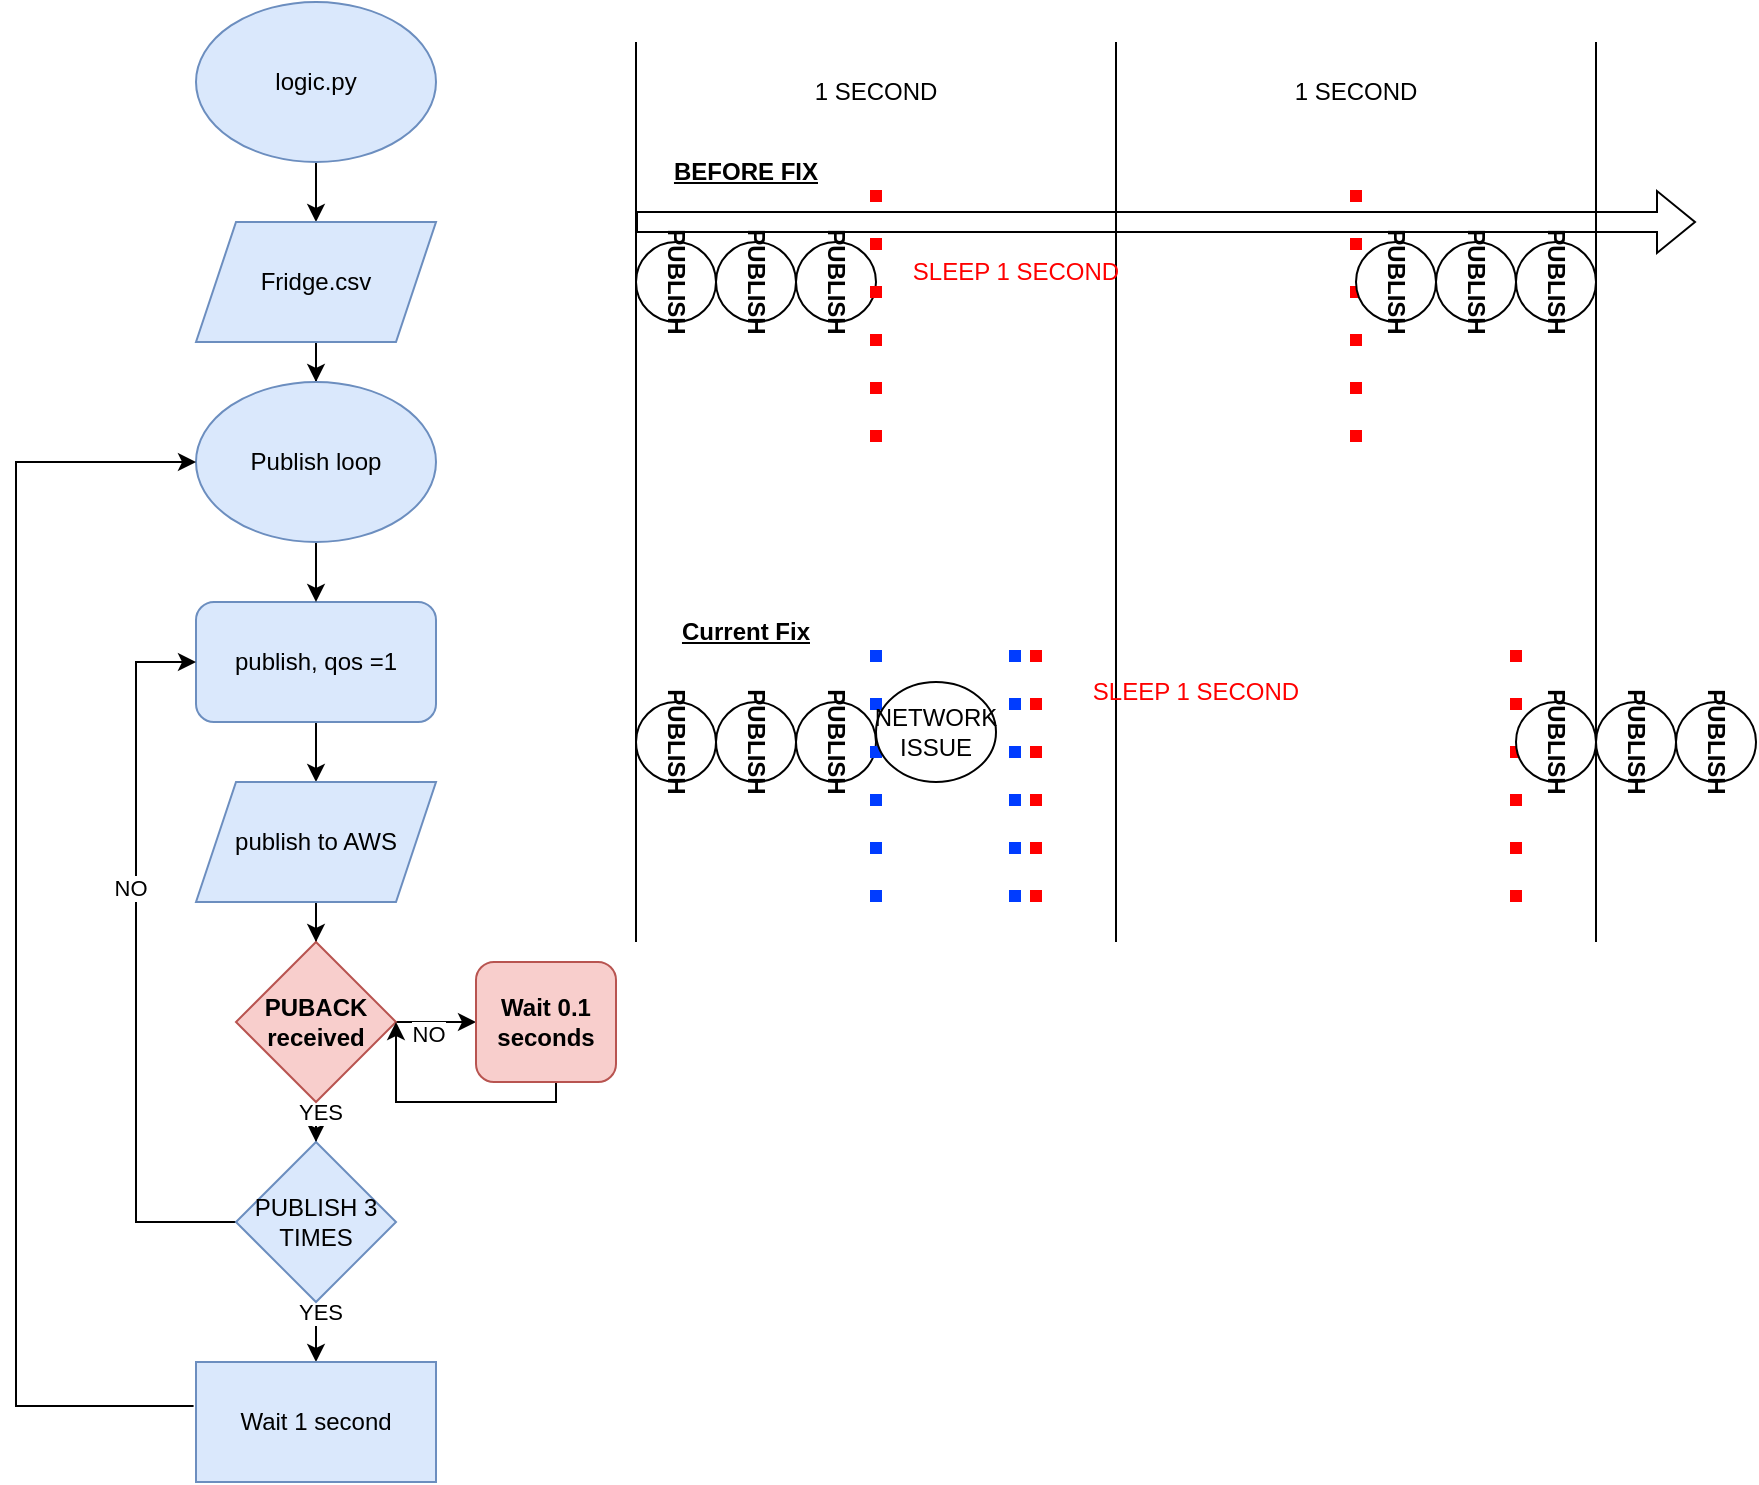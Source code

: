 <mxfile version="25.0.3">
  <diagram name="Page-1" id="LEE5tmF4zqWpKEdJajUW">
    <mxGraphModel dx="1385" dy="795" grid="1" gridSize="10" guides="1" tooltips="1" connect="1" arrows="1" fold="1" page="1" pageScale="1" pageWidth="850" pageHeight="1100" math="0" shadow="0">
      <root>
        <mxCell id="0" />
        <mxCell id="1" parent="0" />
        <mxCell id="XzoGnPjsIYAdq6IzS3uf-3" value="" style="edgeStyle=orthogonalEdgeStyle;rounded=0;orthogonalLoop=1;jettySize=auto;html=1;" parent="1" source="XzoGnPjsIYAdq6IzS3uf-1" target="XzoGnPjsIYAdq6IzS3uf-2" edge="1">
          <mxGeometry relative="1" as="geometry" />
        </mxCell>
        <mxCell id="XzoGnPjsIYAdq6IzS3uf-1" value="logic.py" style="ellipse;whiteSpace=wrap;html=1;fillColor=#dae8fc;strokeColor=#6c8ebf;" parent="1" vertex="1">
          <mxGeometry x="220" y="60" width="120" height="80" as="geometry" />
        </mxCell>
        <mxCell id="XzoGnPjsIYAdq6IzS3uf-10" value="" style="edgeStyle=orthogonalEdgeStyle;rounded=0;orthogonalLoop=1;jettySize=auto;html=1;" parent="1" source="XzoGnPjsIYAdq6IzS3uf-2" target="XzoGnPjsIYAdq6IzS3uf-9" edge="1">
          <mxGeometry relative="1" as="geometry" />
        </mxCell>
        <mxCell id="XzoGnPjsIYAdq6IzS3uf-2" value="Fridge.csv" style="shape=parallelogram;perimeter=parallelogramPerimeter;whiteSpace=wrap;html=1;fixedSize=1;fillColor=#dae8fc;strokeColor=#6c8ebf;" parent="1" vertex="1">
          <mxGeometry x="220" y="170" width="120" height="60" as="geometry" />
        </mxCell>
        <mxCell id="XzoGnPjsIYAdq6IzS3uf-8" value="" style="edgeStyle=orthogonalEdgeStyle;rounded=0;orthogonalLoop=1;jettySize=auto;html=1;" parent="1" source="XzoGnPjsIYAdq6IzS3uf-4" target="XzoGnPjsIYAdq6IzS3uf-7" edge="1">
          <mxGeometry relative="1" as="geometry" />
        </mxCell>
        <mxCell id="XzoGnPjsIYAdq6IzS3uf-4" value="publish, qos =1" style="rounded=1;whiteSpace=wrap;html=1;fillColor=#dae8fc;strokeColor=#6c8ebf;" parent="1" vertex="1">
          <mxGeometry x="220" y="360" width="120" height="60" as="geometry" />
        </mxCell>
        <mxCell id="XzoGnPjsIYAdq6IzS3uf-18" value="" style="edgeStyle=orthogonalEdgeStyle;rounded=0;orthogonalLoop=1;jettySize=auto;html=1;" parent="1" source="XzoGnPjsIYAdq6IzS3uf-7" target="XzoGnPjsIYAdq6IzS3uf-17" edge="1">
          <mxGeometry relative="1" as="geometry" />
        </mxCell>
        <mxCell id="XzoGnPjsIYAdq6IzS3uf-7" value="publish to AWS" style="shape=parallelogram;perimeter=parallelogramPerimeter;whiteSpace=wrap;html=1;fixedSize=1;fillColor=#dae8fc;strokeColor=#6c8ebf;" parent="1" vertex="1">
          <mxGeometry x="220" y="450" width="120" height="60" as="geometry" />
        </mxCell>
        <mxCell id="XzoGnPjsIYAdq6IzS3uf-12" value="" style="edgeStyle=orthogonalEdgeStyle;rounded=0;orthogonalLoop=1;jettySize=auto;html=1;" parent="1" source="XzoGnPjsIYAdq6IzS3uf-9" target="XzoGnPjsIYAdq6IzS3uf-4" edge="1">
          <mxGeometry relative="1" as="geometry" />
        </mxCell>
        <mxCell id="XzoGnPjsIYAdq6IzS3uf-9" value="Publish loop" style="ellipse;whiteSpace=wrap;html=1;fillColor=#dae8fc;strokeColor=#6c8ebf;" parent="1" vertex="1">
          <mxGeometry x="220" y="250" width="120" height="80" as="geometry" />
        </mxCell>
        <mxCell id="XzoGnPjsIYAdq6IzS3uf-23" value="" style="edgeStyle=orthogonalEdgeStyle;rounded=0;orthogonalLoop=1;jettySize=auto;html=1;" parent="1" source="XzoGnPjsIYAdq6IzS3uf-17" target="XzoGnPjsIYAdq6IzS3uf-22" edge="1">
          <mxGeometry relative="1" as="geometry" />
        </mxCell>
        <mxCell id="XzoGnPjsIYAdq6IzS3uf-29" value="NO" style="edgeLabel;html=1;align=center;verticalAlign=middle;resizable=0;points=[];" parent="XzoGnPjsIYAdq6IzS3uf-23" vertex="1" connectable="0">
          <mxGeometry x="-0.2" y="-6" relative="1" as="geometry">
            <mxPoint as="offset" />
          </mxGeometry>
        </mxCell>
        <mxCell id="XzoGnPjsIYAdq6IzS3uf-119" value="" style="edgeStyle=orthogonalEdgeStyle;rounded=0;orthogonalLoop=1;jettySize=auto;html=1;" parent="1" source="XzoGnPjsIYAdq6IzS3uf-17" target="XzoGnPjsIYAdq6IzS3uf-118" edge="1">
          <mxGeometry relative="1" as="geometry" />
        </mxCell>
        <mxCell id="XzoGnPjsIYAdq6IzS3uf-132" value="YES" style="edgeLabel;html=1;align=center;verticalAlign=middle;resizable=0;points=[];" parent="XzoGnPjsIYAdq6IzS3uf-119" vertex="1" connectable="0">
          <mxGeometry x="0.5" y="2" relative="1" as="geometry">
            <mxPoint as="offset" />
          </mxGeometry>
        </mxCell>
        <mxCell id="XzoGnPjsIYAdq6IzS3uf-17" value="&lt;div&gt;PUBACK&lt;/div&gt;&lt;div&gt;received&lt;br&gt;&lt;/div&gt;" style="rhombus;whiteSpace=wrap;html=1;fillColor=#f8cecc;strokeColor=#b85450;fontStyle=1" parent="1" vertex="1">
          <mxGeometry x="240" y="530" width="80" height="80" as="geometry" />
        </mxCell>
        <mxCell id="XzoGnPjsIYAdq6IzS3uf-20" style="edgeStyle=orthogonalEdgeStyle;rounded=0;orthogonalLoop=1;jettySize=auto;html=1;entryX=0;entryY=0.5;entryDx=0;entryDy=0;exitX=0;exitY=0.5;exitDx=0;exitDy=0;" parent="1" edge="1">
          <mxGeometry relative="1" as="geometry">
            <mxPoint x="220" y="390" as="targetPoint" />
            <mxPoint x="240" y="670" as="sourcePoint" />
            <Array as="points">
              <mxPoint x="190" y="670" />
              <mxPoint x="190" y="390" />
            </Array>
          </mxGeometry>
        </mxCell>
        <mxCell id="XzoGnPjsIYAdq6IzS3uf-21" value="NO" style="edgeLabel;html=1;align=center;verticalAlign=middle;resizable=0;points=[];" parent="XzoGnPjsIYAdq6IzS3uf-20" vertex="1" connectable="0">
          <mxGeometry x="0.206" y="3" relative="1" as="geometry">
            <mxPoint as="offset" />
          </mxGeometry>
        </mxCell>
        <mxCell id="XzoGnPjsIYAdq6IzS3uf-28" style="edgeStyle=orthogonalEdgeStyle;rounded=0;orthogonalLoop=1;jettySize=auto;html=1;" parent="1" edge="1">
          <mxGeometry relative="1" as="geometry">
            <mxPoint x="320" y="570" as="targetPoint" />
            <mxPoint x="395" y="590" as="sourcePoint" />
            <Array as="points">
              <mxPoint x="400" y="590" />
              <mxPoint x="400" y="610" />
              <mxPoint x="320" y="610" />
            </Array>
          </mxGeometry>
        </mxCell>
        <mxCell id="XzoGnPjsIYAdq6IzS3uf-22" value="Wait 0.1 seconds" style="rounded=1;whiteSpace=wrap;html=1;fillColor=#f8cecc;strokeColor=#b85450;fontStyle=1" parent="1" vertex="1">
          <mxGeometry x="360" y="540" width="70" height="60" as="geometry" />
        </mxCell>
        <mxCell id="XzoGnPjsIYAdq6IzS3uf-30" value="" style="shape=flexArrow;endArrow=classic;html=1;rounded=0;" parent="1" edge="1">
          <mxGeometry width="50" height="50" relative="1" as="geometry">
            <mxPoint x="440" y="170" as="sourcePoint" />
            <mxPoint x="970" y="170" as="targetPoint" />
          </mxGeometry>
        </mxCell>
        <mxCell id="XzoGnPjsIYAdq6IzS3uf-31" value="" style="endArrow=none;html=1;rounded=0;" parent="1" edge="1">
          <mxGeometry width="50" height="50" relative="1" as="geometry">
            <mxPoint x="440" y="530" as="sourcePoint" />
            <mxPoint x="440" y="80" as="targetPoint" />
          </mxGeometry>
        </mxCell>
        <mxCell id="XzoGnPjsIYAdq6IzS3uf-34" value="1 SECOND" style="text;html=1;align=center;verticalAlign=middle;whiteSpace=wrap;rounded=0;" parent="1" vertex="1">
          <mxGeometry x="520" y="90" width="80" height="30" as="geometry" />
        </mxCell>
        <mxCell id="XzoGnPjsIYAdq6IzS3uf-35" value="" style="endArrow=none;html=1;rounded=0;" parent="1" edge="1">
          <mxGeometry width="50" height="50" relative="1" as="geometry">
            <mxPoint x="680" y="530" as="sourcePoint" />
            <mxPoint x="680" y="80" as="targetPoint" />
          </mxGeometry>
        </mxCell>
        <mxCell id="XzoGnPjsIYAdq6IzS3uf-38" value="&lt;b&gt;PUBLISH&lt;/b&gt;" style="ellipse;whiteSpace=wrap;html=1;rotation=90;" parent="1" vertex="1">
          <mxGeometry x="440" y="180" width="40" height="40" as="geometry" />
        </mxCell>
        <mxCell id="XzoGnPjsIYAdq6IzS3uf-40" value="&lt;b&gt;PUBLISH&lt;/b&gt;" style="ellipse;whiteSpace=wrap;html=1;rotation=90;" parent="1" vertex="1">
          <mxGeometry x="480" y="180" width="40" height="40" as="geometry" />
        </mxCell>
        <mxCell id="XzoGnPjsIYAdq6IzS3uf-41" value="&lt;b&gt;PUBLISH&lt;/b&gt;" style="ellipse;whiteSpace=wrap;html=1;rotation=90;" parent="1" vertex="1">
          <mxGeometry x="520" y="180" width="40" height="40" as="geometry" />
        </mxCell>
        <mxCell id="XzoGnPjsIYAdq6IzS3uf-42" value="" style="endArrow=none;dashed=1;html=1;dashPattern=1 3;strokeWidth=6;rounded=0;strokeColor=#FF0000;curved=0;" parent="1" edge="1">
          <mxGeometry width="50" height="50" relative="1" as="geometry">
            <mxPoint x="560" y="280" as="sourcePoint" />
            <mxPoint x="560" y="150" as="targetPoint" />
          </mxGeometry>
        </mxCell>
        <mxCell id="XzoGnPjsIYAdq6IzS3uf-43" value="" style="endArrow=none;dashed=1;html=1;dashPattern=1 3;strokeWidth=6;rounded=0;strokeColor=#FF0000;curved=0;" parent="1" edge="1">
          <mxGeometry width="50" height="50" relative="1" as="geometry">
            <mxPoint x="800" y="280" as="sourcePoint" />
            <mxPoint x="800" y="150" as="targetPoint" />
          </mxGeometry>
        </mxCell>
        <mxCell id="XzoGnPjsIYAdq6IzS3uf-44" value="" style="endArrow=none;html=1;rounded=0;" parent="1" edge="1">
          <mxGeometry width="50" height="50" relative="1" as="geometry">
            <mxPoint x="920" y="530" as="sourcePoint" />
            <mxPoint x="920" y="80" as="targetPoint" />
          </mxGeometry>
        </mxCell>
        <mxCell id="XzoGnPjsIYAdq6IzS3uf-45" value="1 SECOND" style="text;html=1;align=center;verticalAlign=middle;whiteSpace=wrap;rounded=0;" parent="1" vertex="1">
          <mxGeometry x="760" y="90" width="80" height="30" as="geometry" />
        </mxCell>
        <mxCell id="XzoGnPjsIYAdq6IzS3uf-49" value="&lt;font color=&quot;#ff0000&quot;&gt;SLEEP 1 SECOND&lt;/font&gt;" style="text;html=1;align=center;verticalAlign=middle;whiteSpace=wrap;rounded=0;" parent="1" vertex="1">
          <mxGeometry x="560" y="180" width="140" height="30" as="geometry" />
        </mxCell>
        <mxCell id="XzoGnPjsIYAdq6IzS3uf-50" value="&lt;b&gt;PUBLISH&lt;/b&gt;" style="ellipse;whiteSpace=wrap;html=1;rotation=90;" parent="1" vertex="1">
          <mxGeometry x="800" y="180" width="40" height="40" as="geometry" />
        </mxCell>
        <mxCell id="XzoGnPjsIYAdq6IzS3uf-51" value="&lt;b&gt;PUBLISH&lt;/b&gt;" style="ellipse;whiteSpace=wrap;html=1;rotation=90;" parent="1" vertex="1">
          <mxGeometry x="840" y="180" width="40" height="40" as="geometry" />
        </mxCell>
        <mxCell id="XzoGnPjsIYAdq6IzS3uf-52" value="&lt;b&gt;PUBLISH&lt;/b&gt;" style="ellipse;whiteSpace=wrap;html=1;rotation=90;" parent="1" vertex="1">
          <mxGeometry x="880" y="180" width="40" height="40" as="geometry" />
        </mxCell>
        <mxCell id="XzoGnPjsIYAdq6IzS3uf-53" value="&lt;u&gt;&lt;b&gt;Current Fix&lt;/b&gt;&lt;/u&gt;" style="text;html=1;align=center;verticalAlign=middle;whiteSpace=wrap;rounded=0;" parent="1" vertex="1">
          <mxGeometry x="440" y="360" width="110" height="30" as="geometry" />
        </mxCell>
        <mxCell id="XzoGnPjsIYAdq6IzS3uf-54" value="&lt;b&gt;PUBLISH&lt;/b&gt;" style="ellipse;whiteSpace=wrap;html=1;rotation=90;" parent="1" vertex="1">
          <mxGeometry x="440" y="410" width="40" height="40" as="geometry" />
        </mxCell>
        <mxCell id="XzoGnPjsIYAdq6IzS3uf-55" value="&lt;b&gt;PUBLISH&lt;/b&gt;" style="ellipse;whiteSpace=wrap;html=1;rotation=90;" parent="1" vertex="1">
          <mxGeometry x="480" y="410" width="40" height="40" as="geometry" />
        </mxCell>
        <mxCell id="XzoGnPjsIYAdq6IzS3uf-56" value="&lt;b&gt;PUBLISH&lt;/b&gt;" style="ellipse;whiteSpace=wrap;html=1;rotation=90;" parent="1" vertex="1">
          <mxGeometry x="520" y="410" width="40" height="40" as="geometry" />
        </mxCell>
        <mxCell id="XzoGnPjsIYAdq6IzS3uf-57" value="" style="endArrow=none;dashed=1;html=1;dashPattern=1 3;strokeWidth=6;rounded=0;strokeColor=#FF0000;curved=0;" parent="1" edge="1">
          <mxGeometry width="50" height="50" relative="1" as="geometry">
            <mxPoint x="640" y="510" as="sourcePoint" />
            <mxPoint x="640" y="380" as="targetPoint" />
          </mxGeometry>
        </mxCell>
        <mxCell id="XzoGnPjsIYAdq6IzS3uf-58" value="" style="endArrow=none;dashed=1;html=1;dashPattern=1 3;strokeWidth=6;rounded=0;strokeColor=#FF0000;curved=0;" parent="1" edge="1">
          <mxGeometry width="50" height="50" relative="1" as="geometry">
            <mxPoint x="880" y="510" as="sourcePoint" />
            <mxPoint x="880" y="380" as="targetPoint" />
          </mxGeometry>
        </mxCell>
        <mxCell id="XzoGnPjsIYAdq6IzS3uf-59" value="&lt;font color=&quot;#ff0000&quot;&gt;SLEEP 1 SECOND&lt;/font&gt;" style="text;html=1;align=center;verticalAlign=middle;whiteSpace=wrap;rounded=0;" parent="1" vertex="1">
          <mxGeometry x="650" y="390" width="140" height="30" as="geometry" />
        </mxCell>
        <mxCell id="XzoGnPjsIYAdq6IzS3uf-60" value="&lt;b&gt;PUBLISH&lt;/b&gt;" style="ellipse;whiteSpace=wrap;html=1;rotation=90;" parent="1" vertex="1">
          <mxGeometry x="880" y="410" width="40" height="40" as="geometry" />
        </mxCell>
        <mxCell id="XzoGnPjsIYAdq6IzS3uf-61" value="&lt;b&gt;PUBLISH&lt;/b&gt;" style="ellipse;whiteSpace=wrap;html=1;rotation=90;" parent="1" vertex="1">
          <mxGeometry x="920" y="410" width="40" height="40" as="geometry" />
        </mxCell>
        <mxCell id="XzoGnPjsIYAdq6IzS3uf-62" value="&lt;b&gt;PUBLISH&lt;/b&gt;" style="ellipse;whiteSpace=wrap;html=1;rotation=90;" parent="1" vertex="1">
          <mxGeometry x="960" y="410" width="40" height="40" as="geometry" />
        </mxCell>
        <mxCell id="XzoGnPjsIYAdq6IzS3uf-63" value="" style="endArrow=none;dashed=1;html=1;dashPattern=1 3;strokeWidth=6;rounded=0;strokeColor=#003CFF;curved=0;" parent="1" edge="1">
          <mxGeometry width="50" height="50" relative="1" as="geometry">
            <mxPoint x="560" y="510" as="sourcePoint" />
            <mxPoint x="560" y="380" as="targetPoint" />
          </mxGeometry>
        </mxCell>
        <mxCell id="XzoGnPjsIYAdq6IzS3uf-65" value="" style="endArrow=none;dashed=1;html=1;dashPattern=1 3;strokeWidth=6;rounded=0;strokeColor=#003CFF;curved=0;" parent="1" edge="1">
          <mxGeometry width="50" height="50" relative="1" as="geometry">
            <mxPoint x="629.5" y="510" as="sourcePoint" />
            <mxPoint x="629.5" y="380" as="targetPoint" />
          </mxGeometry>
        </mxCell>
        <mxCell id="XzoGnPjsIYAdq6IzS3uf-66" value="NETWORK ISSUE" style="ellipse;whiteSpace=wrap;html=1;" parent="1" vertex="1">
          <mxGeometry x="560" y="400" width="60" height="50" as="geometry" />
        </mxCell>
        <mxCell id="XzoGnPjsIYAdq6IzS3uf-67" value="&lt;u&gt;&lt;b&gt;BEFORE FIX&lt;br&gt;&lt;/b&gt;&lt;/u&gt;" style="text;html=1;align=center;verticalAlign=middle;whiteSpace=wrap;rounded=0;" parent="1" vertex="1">
          <mxGeometry x="440" y="130" width="110" height="30" as="geometry" />
        </mxCell>
        <mxCell id="XzoGnPjsIYAdq6IzS3uf-121" value="" style="edgeStyle=orthogonalEdgeStyle;rounded=0;orthogonalLoop=1;jettySize=auto;html=1;" parent="1" source="XzoGnPjsIYAdq6IzS3uf-118" target="XzoGnPjsIYAdq6IzS3uf-120" edge="1">
          <mxGeometry relative="1" as="geometry" />
        </mxCell>
        <mxCell id="XzoGnPjsIYAdq6IzS3uf-131" value="YES" style="edgeLabel;html=1;align=center;verticalAlign=middle;resizable=0;points=[];" parent="XzoGnPjsIYAdq6IzS3uf-121" vertex="1" connectable="0">
          <mxGeometry x="-0.8" y="2" relative="1" as="geometry">
            <mxPoint as="offset" />
          </mxGeometry>
        </mxCell>
        <mxCell id="XzoGnPjsIYAdq6IzS3uf-118" value="PUBLISH 3 TIMES" style="rhombus;whiteSpace=wrap;html=1;fillColor=#dae8fc;strokeColor=#6c8ebf;" parent="1" vertex="1">
          <mxGeometry x="240" y="630" width="80" height="80" as="geometry" />
        </mxCell>
        <mxCell id="XzoGnPjsIYAdq6IzS3uf-120" value="Wait 1 second" style="whiteSpace=wrap;html=1;fillColor=#dae8fc;strokeColor=#6c8ebf;" parent="1" vertex="1">
          <mxGeometry x="220" y="740" width="120" height="60" as="geometry" />
        </mxCell>
        <mxCell id="XzoGnPjsIYAdq6IzS3uf-129" style="edgeStyle=orthogonalEdgeStyle;rounded=0;orthogonalLoop=1;jettySize=auto;html=1;exitX=0;exitY=0.5;exitDx=0;exitDy=0;" parent="1" edge="1">
          <mxGeometry relative="1" as="geometry">
            <mxPoint x="220.002" y="290" as="targetPoint" />
            <mxPoint x="218.79" y="762" as="sourcePoint" />
            <Array as="points">
              <mxPoint x="130" y="762" />
              <mxPoint x="130" y="290" />
            </Array>
          </mxGeometry>
        </mxCell>
      </root>
    </mxGraphModel>
  </diagram>
</mxfile>
